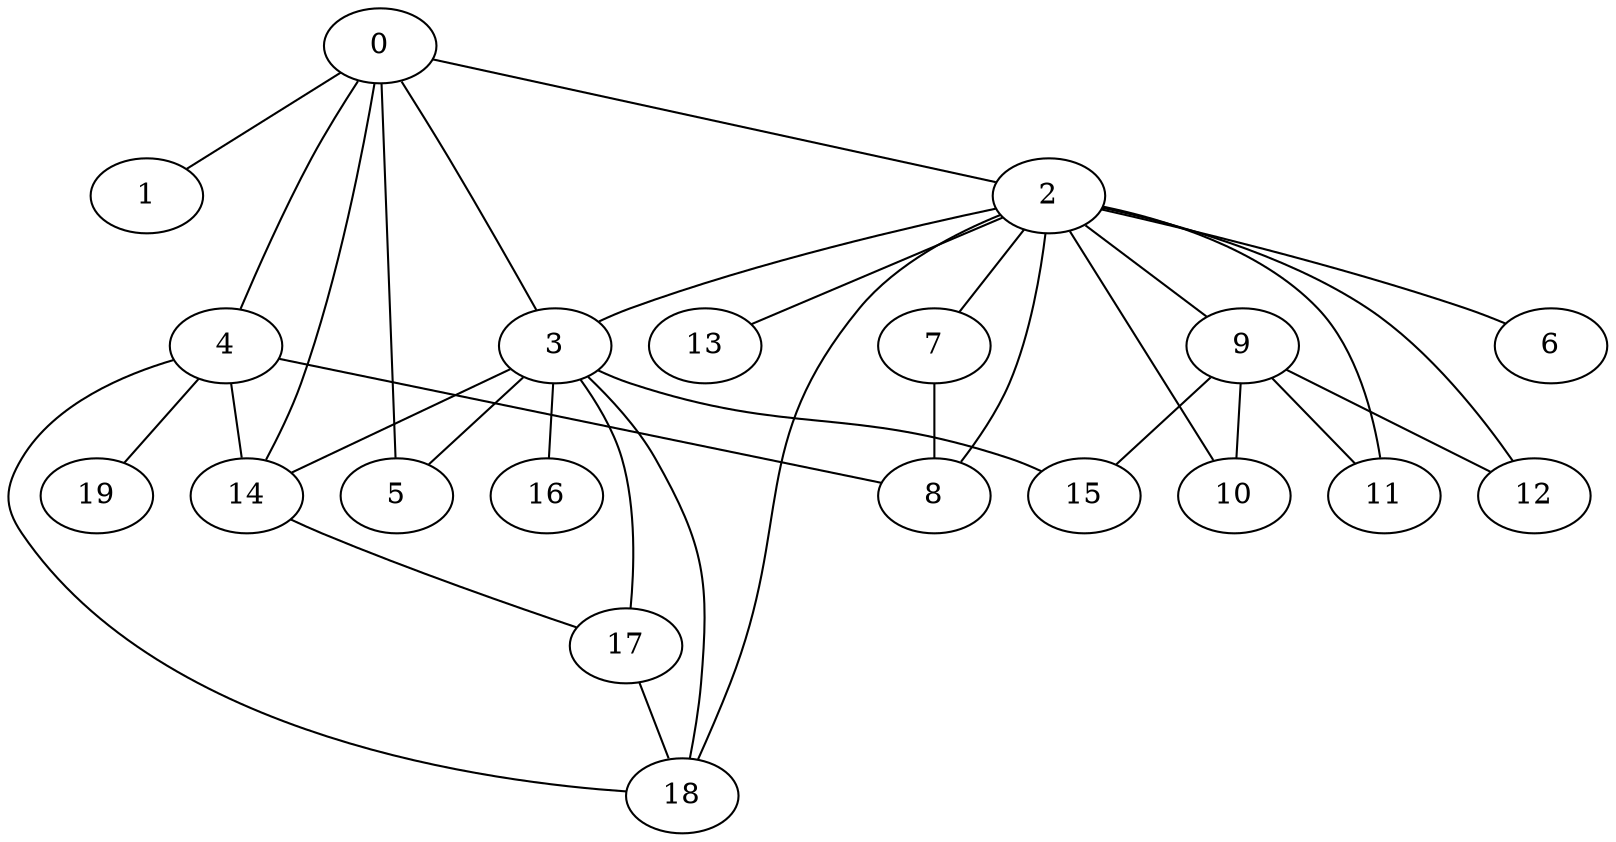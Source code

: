 graph graphname {0--1
0--2
0--3
0--4
0--5
0--14
2--3
2--6
2--7
2--8
2--9
2--10
2--11
2--12
2--13
2--18
3--5
3--14
3--15
3--16
3--17
3--18
4--8
4--14
4--18
4--19
7--8
9--10
9--11
9--12
9--15
14--17
17--18
}
